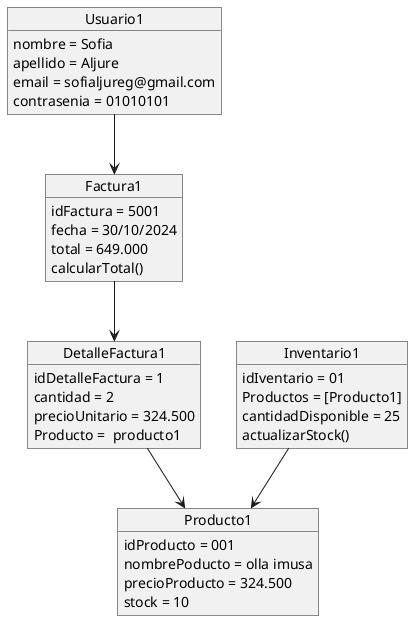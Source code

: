 @startuml Diagrama Objeto 

object Usuario1 {
    nombre = Sofia
    apellido = Aljure
    email = sofialjureg@gmail.com
    contrasenia = 01010101
}
object Producto1 {
    idProducto = 001
    nombrePoducto = olla imusa
    precioProducto = 324.500
    stock = 10

}
object Inventario1 {
    idIventario = 01
    Productos = [Producto1]
    cantidadDisponible = 25
    actualizarStock()

}
object DetalleFactura1 {
    idDetalleFactura = 1
    cantidad = 2 
    precioUnitario = 324.500
    Producto =  producto1

}
object Factura1 {
    idFactura = 5001
    fecha = 30/10/2024 
    total = 649.000
    calcularTotal()

}
Usuario1 --> Factura1
Factura1 --> DetalleFactura1
DetalleFactura1 --> Producto1
Inventario1 --> Producto1
@enduml
